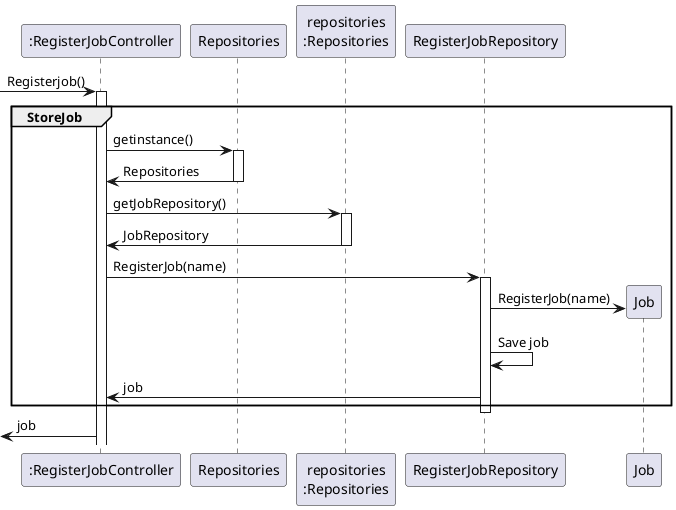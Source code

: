 @startuml

participant ":RegisterJobController" as RegisterJobController
participant "Repositories" as Repositories
participant "repositories\n:Repositories" as repRep
participant "RegisterJobRepository" as RegisterJobRepository
participant "Job" as Job


-> RegisterJobController : Registerjob()
activate RegisterJobController
group StoreJob
RegisterJobController -> Repositories : getinstance()
activate Repositories
Repositories -> RegisterJobController : Repositories
deactivate Repositories
RegisterJobController -> repRep : getJobRepository()
activate repRep
repRep -> RegisterJobController : JobRepository
deactivate repRep
RegisterJobController -> RegisterJobRepository : RegisterJob(name)
activate RegisterJobRepository
RegisterJobRepository -> Job** : RegisterJob(name)
RegisterJobRepository -> RegisterJobRepository : Save job
RegisterJobRepository -> RegisterJobController : job
end
deactivate RegisterJobRepository
 <- RegisterJobController: job
@enduml